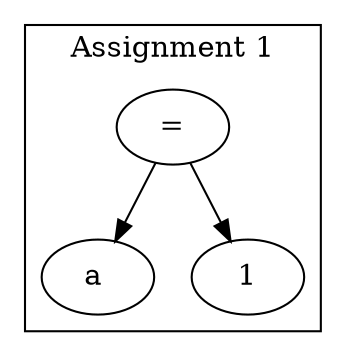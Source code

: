 digraph ParseTree {
  subgraph cluster_0 {
    label="Assignment 1";
  0 [label="="];
  1 [label="a "];
  0 -> 1;
  2 [label="1"];
  0 -> 2;
  }
}
